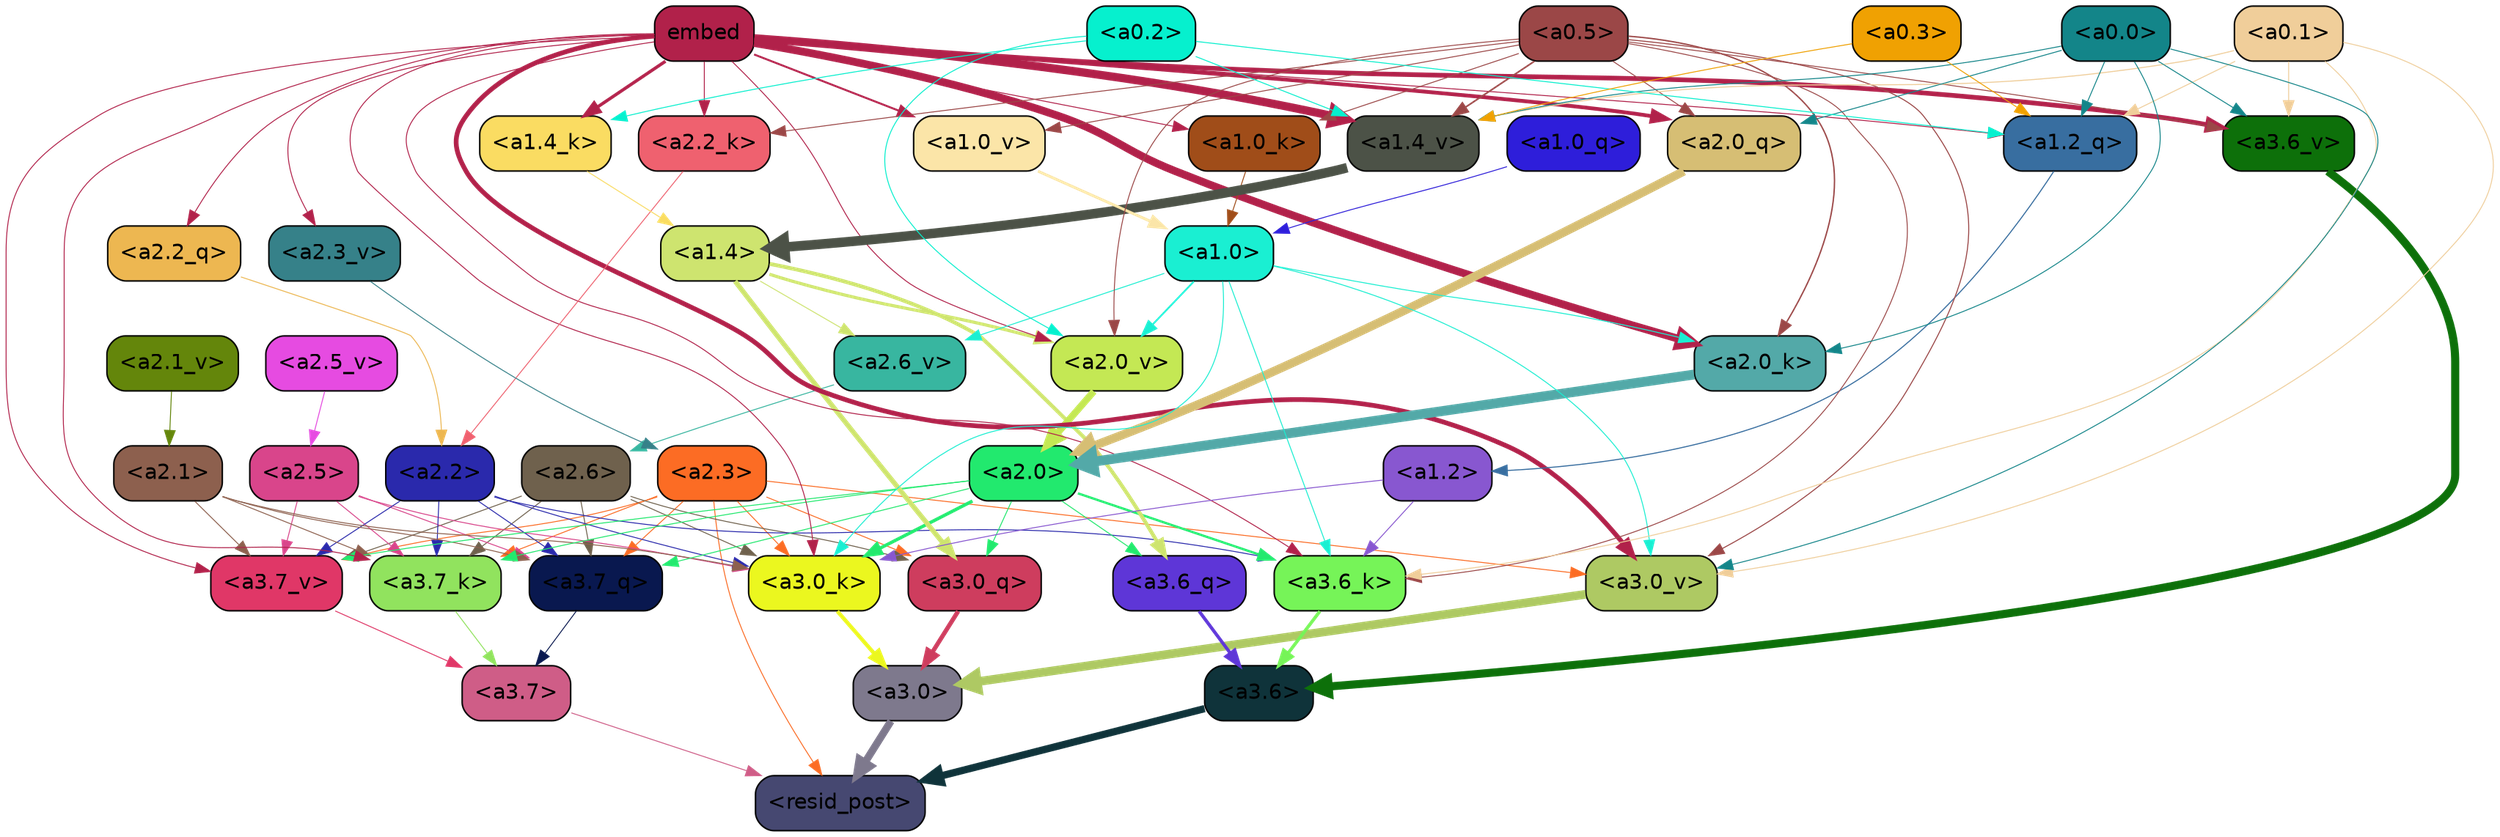 strict digraph "" {
	graph [bgcolor=transparent,
		layout=dot,
		overlap=false,
		splines=true
	];
	"<a3.7>"	[color=black,
		fillcolor="#cf5d87",
		fontname=Helvetica,
		shape=box,
		style="filled, rounded"];
	"<resid_post>"	[color=black,
		fillcolor="#464871",
		fontname=Helvetica,
		shape=box,
		style="filled, rounded"];
	"<a3.7>" -> "<resid_post>"	[color="#cf5d87",
		penwidth=0.6];
	"<a3.6>"	[color=black,
		fillcolor="#0f333a",
		fontname=Helvetica,
		shape=box,
		style="filled, rounded"];
	"<a3.6>" -> "<resid_post>"	[color="#0f333a",
		penwidth=4.7534414529800415];
	"<a3.0>"	[color=black,
		fillcolor="#7e798d",
		fontname=Helvetica,
		shape=box,
		style="filled, rounded"];
	"<a3.0>" -> "<resid_post>"	[color="#7e798d",
		penwidth=4.898576855659485];
	"<a2.3>"	[color=black,
		fillcolor="#fc6c24",
		fontname=Helvetica,
		shape=box,
		style="filled, rounded"];
	"<a2.3>" -> "<resid_post>"	[color="#fc6c24",
		penwidth=0.6];
	"<a3.7_q>"	[color=black,
		fillcolor="#09184f",
		fontname=Helvetica,
		shape=box,
		style="filled, rounded"];
	"<a2.3>" -> "<a3.7_q>"	[color="#fc6c24",
		penwidth=0.6];
	"<a3.0_q>"	[color=black,
		fillcolor="#ce3d5e",
		fontname=Helvetica,
		shape=box,
		style="filled, rounded"];
	"<a2.3>" -> "<a3.0_q>"	[color="#fc6c24",
		penwidth=0.6];
	"<a3.7_k>"	[color=black,
		fillcolor="#91e35e",
		fontname=Helvetica,
		shape=box,
		style="filled, rounded"];
	"<a2.3>" -> "<a3.7_k>"	[color="#fc6c24",
		penwidth=0.6];
	"<a3.0_k>"	[color=black,
		fillcolor="#ebf71f",
		fontname=Helvetica,
		shape=box,
		style="filled, rounded"];
	"<a2.3>" -> "<a3.0_k>"	[color="#fc6c24",
		penwidth=0.6];
	"<a3.7_v>"	[color=black,
		fillcolor="#e03767",
		fontname=Helvetica,
		shape=box,
		style="filled, rounded"];
	"<a2.3>" -> "<a3.7_v>"	[color="#fc6c24",
		penwidth=0.6];
	"<a3.0_v>"	[color=black,
		fillcolor="#aec963",
		fontname=Helvetica,
		shape=box,
		style="filled, rounded"];
	"<a2.3>" -> "<a3.0_v>"	[color="#fc6c24",
		penwidth=0.6];
	"<a3.7_q>" -> "<a3.7>"	[color="#09184f",
		penwidth=0.6];
	"<a3.6_q>"	[color=black,
		fillcolor="#5e36d7",
		fontname=Helvetica,
		shape=box,
		style="filled, rounded"];
	"<a3.6_q>" -> "<a3.6>"	[color="#5e36d7",
		penwidth=2.160832464694977];
	"<a3.0_q>" -> "<a3.0>"	[color="#ce3d5e",
		penwidth=2.870753765106201];
	"<a3.7_k>" -> "<a3.7>"	[color="#91e35e",
		penwidth=0.6];
	"<a3.6_k>"	[color=black,
		fillcolor="#76f458",
		fontname=Helvetica,
		shape=box,
		style="filled, rounded"];
	"<a3.6_k>" -> "<a3.6>"	[color="#76f458",
		penwidth=2.13908451795578];
	"<a3.0_k>" -> "<a3.0>"	[color="#ebf71f",
		penwidth=2.520303964614868];
	"<a3.7_v>" -> "<a3.7>"	[color="#e03767",
		penwidth=0.6];
	"<a3.6_v>"	[color=black,
		fillcolor="#0d700a",
		fontname=Helvetica,
		shape=box,
		style="filled, rounded"];
	"<a3.6_v>" -> "<a3.6>"	[color="#0d700a",
		penwidth=5.297133803367615];
	"<a3.0_v>" -> "<a3.0>"	[color="#aec963",
		penwidth=5.680712580680847];
	"<a2.6>"	[color=black,
		fillcolor="#6f614d",
		fontname=Helvetica,
		shape=box,
		style="filled, rounded"];
	"<a2.6>" -> "<a3.7_q>"	[color="#6f614d",
		penwidth=0.6];
	"<a2.6>" -> "<a3.0_q>"	[color="#6f614d",
		penwidth=0.6];
	"<a2.6>" -> "<a3.7_k>"	[color="#6f614d",
		penwidth=0.6];
	"<a2.6>" -> "<a3.0_k>"	[color="#6f614d",
		penwidth=0.6];
	"<a2.6>" -> "<a3.7_v>"	[color="#6f614d",
		penwidth=0.6];
	"<a2.5>"	[color=black,
		fillcolor="#d9458b",
		fontname=Helvetica,
		shape=box,
		style="filled, rounded"];
	"<a2.5>" -> "<a3.7_q>"	[color="#d9458b",
		penwidth=0.6];
	"<a2.5>" -> "<a3.7_k>"	[color="#d9458b",
		penwidth=0.6];
	"<a2.5>" -> "<a3.0_k>"	[color="#d9458b",
		penwidth=0.6];
	"<a2.5>" -> "<a3.7_v>"	[color="#d9458b",
		penwidth=0.6];
	"<a2.2>"	[color=black,
		fillcolor="#2a29ac",
		fontname=Helvetica,
		shape=box,
		style="filled, rounded"];
	"<a2.2>" -> "<a3.7_q>"	[color="#2a29ac",
		penwidth=0.6];
	"<a2.2>" -> "<a3.7_k>"	[color="#2a29ac",
		penwidth=0.6];
	"<a2.2>" -> "<a3.6_k>"	[color="#2a29ac",
		penwidth=0.6];
	"<a2.2>" -> "<a3.0_k>"	[color="#2a29ac",
		penwidth=0.6];
	"<a2.2>" -> "<a3.7_v>"	[color="#2a29ac",
		penwidth=0.6];
	"<a2.1>"	[color=black,
		fillcolor="#8d604e",
		fontname=Helvetica,
		shape=box,
		style="filled, rounded"];
	"<a2.1>" -> "<a3.7_q>"	[color="#8d604e",
		penwidth=0.6];
	"<a2.1>" -> "<a3.7_k>"	[color="#8d604e",
		penwidth=0.6];
	"<a2.1>" -> "<a3.0_k>"	[color="#8d604e",
		penwidth=0.6];
	"<a2.1>" -> "<a3.7_v>"	[color="#8d604e",
		penwidth=0.6];
	"<a2.0>"	[color=black,
		fillcolor="#22e96e",
		fontname=Helvetica,
		shape=box,
		style="filled, rounded"];
	"<a2.0>" -> "<a3.7_q>"	[color="#22e96e",
		penwidth=0.6];
	"<a2.0>" -> "<a3.6_q>"	[color="#22e96e",
		penwidth=0.6];
	"<a2.0>" -> "<a3.0_q>"	[color="#22e96e",
		penwidth=0.6];
	"<a2.0>" -> "<a3.7_k>"	[color="#22e96e",
		penwidth=0.6];
	"<a2.0>" -> "<a3.6_k>"	[color="#22e96e",
		penwidth=1.4855384826660156];
	"<a2.0>" -> "<a3.0_k>"	[color="#22e96e",
		penwidth=2.142689883708954];
	"<a2.0>" -> "<a3.7_v>"	[color="#22e96e",
		penwidth=0.6];
	"<a1.4>"	[color=black,
		fillcolor="#cee46f",
		fontname=Helvetica,
		shape=box,
		style="filled, rounded"];
	"<a1.4>" -> "<a3.6_q>"	[color="#cee46f",
		penwidth=2.4767253398895264];
	"<a1.4>" -> "<a3.0_q>"	[color="#cee46f",
		penwidth=3.192750334739685];
	"<a2.6_v>"	[color=black,
		fillcolor="#38b6a0",
		fontname=Helvetica,
		shape=box,
		style="filled, rounded"];
	"<a1.4>" -> "<a2.6_v>"	[color="#cee46f",
		penwidth=0.6];
	"<a2.0_v>"	[color=black,
		fillcolor="#c4e854",
		fontname=Helvetica,
		shape=box,
		style="filled, rounded"];
	"<a1.4>" -> "<a2.0_v>"	[color="#cee46f",
		penwidth=2.0349366441369057];
	embed	[color=black,
		fillcolor="#b1214a",
		fontname=Helvetica,
		shape=box,
		style="filled, rounded"];
	embed -> "<a3.7_k>"	[color="#b1214a",
		penwidth=0.6];
	embed -> "<a3.6_k>"	[color="#b1214a",
		penwidth=0.6];
	embed -> "<a3.0_k>"	[color="#b1214a",
		penwidth=0.6015868484973907];
	embed -> "<a3.7_v>"	[color="#b1214a",
		penwidth=0.6];
	embed -> "<a3.6_v>"	[color="#b1214a",
		penwidth=3.067279100418091];
	embed -> "<a3.0_v>"	[color="#b1214a",
		penwidth=3.0891895294189453];
	"<a2.2_q>"	[color=black,
		fillcolor="#edb751",
		fontname=Helvetica,
		shape=box,
		style="filled, rounded"];
	embed -> "<a2.2_q>"	[color="#b1214a",
		penwidth=0.6];
	"<a2.0_q>"	[color=black,
		fillcolor="#d6be74",
		fontname=Helvetica,
		shape=box,
		style="filled, rounded"];
	embed -> "<a2.0_q>"	[color="#b1214a",
		penwidth=2.482962191104889];
	"<a2.2_k>"	[color=black,
		fillcolor="#ef616f",
		fontname=Helvetica,
		shape=box,
		style="filled, rounded"];
	embed -> "<a2.2_k>"	[color="#b1214a",
		penwidth=0.6];
	"<a2.0_k>"	[color=black,
		fillcolor="#53a9a8",
		fontname=Helvetica,
		shape=box,
		style="filled, rounded"];
	embed -> "<a2.0_k>"	[color="#b1214a",
		penwidth=5.09069561958313];
	"<a2.3_v>"	[color=black,
		fillcolor="#368189",
		fontname=Helvetica,
		shape=box,
		style="filled, rounded"];
	embed -> "<a2.3_v>"	[color="#b1214a",
		penwidth=0.6];
	embed -> "<a2.0_v>"	[color="#b1214a",
		penwidth=0.6];
	"<a1.2_q>"	[color=black,
		fillcolor="#386ea0",
		fontname=Helvetica,
		shape=box,
		style="filled, rounded"];
	embed -> "<a1.2_q>"	[color="#b1214a",
		penwidth=0.6];
	"<a1.4_k>"	[color=black,
		fillcolor="#fadc62",
		fontname=Helvetica,
		shape=box,
		style="filled, rounded"];
	embed -> "<a1.4_k>"	[color="#b1214a",
		penwidth=2.0865602493286133];
	"<a1.0_k>"	[color=black,
		fillcolor="#a04d19",
		fontname=Helvetica,
		shape=box,
		style="filled, rounded"];
	embed -> "<a1.0_k>"	[color="#b1214a",
		penwidth=0.6];
	"<a1.4_v>"	[color=black,
		fillcolor="#4c5247",
		fontname=Helvetica,
		shape=box,
		style="filled, rounded"];
	embed -> "<a1.4_v>"	[color="#b1214a",
		penwidth=5.391523122787476];
	"<a1.0_v>"	[color=black,
		fillcolor="#fbe5a8",
		fontname=Helvetica,
		shape=box,
		style="filled, rounded"];
	embed -> "<a1.0_v>"	[color="#b1214a",
		penwidth=1.2820317149162292];
	"<a1.2>"	[color=black,
		fillcolor="#8857d0",
		fontname=Helvetica,
		shape=box,
		style="filled, rounded"];
	"<a1.2>" -> "<a3.6_k>"	[color="#8857d0",
		penwidth=0.6];
	"<a1.2>" -> "<a3.0_k>"	[color="#8857d0",
		penwidth=0.6];
	"<a1.0>"	[color=black,
		fillcolor="#1aefd2",
		fontname=Helvetica,
		shape=box,
		style="filled, rounded"];
	"<a1.0>" -> "<a3.6_k>"	[color="#1aefd2",
		penwidth=0.6];
	"<a1.0>" -> "<a3.0_k>"	[color="#1aefd2",
		penwidth=0.6];
	"<a1.0>" -> "<a3.0_v>"	[color="#1aefd2",
		penwidth=0.6];
	"<a1.0>" -> "<a2.0_k>"	[color="#1aefd2",
		penwidth=0.6];
	"<a1.0>" -> "<a2.6_v>"	[color="#1aefd2",
		penwidth=0.6];
	"<a1.0>" -> "<a2.0_v>"	[color="#1aefd2",
		penwidth=1.1342760920524597];
	"<a0.5>"	[color=black,
		fillcolor="#9b4747",
		fontname=Helvetica,
		shape=box,
		style="filled, rounded"];
	"<a0.5>" -> "<a3.6_k>"	[color="#9b4747",
		penwidth=0.6];
	"<a0.5>" -> "<a3.6_v>"	[color="#9b4747",
		penwidth=0.6];
	"<a0.5>" -> "<a3.0_v>"	[color="#9b4747",
		penwidth=0.6549575447570533];
	"<a0.5>" -> "<a2.0_q>"	[color="#9b4747",
		penwidth=0.6];
	"<a0.5>" -> "<a2.2_k>"	[color="#9b4747",
		penwidth=0.6];
	"<a0.5>" -> "<a2.0_k>"	[color="#9b4747",
		penwidth=0.8980485796928406];
	"<a0.5>" -> "<a2.0_v>"	[color="#9b4747",
		penwidth=0.6];
	"<a0.5>" -> "<a1.0_k>"	[color="#9b4747",
		penwidth=0.6];
	"<a0.5>" -> "<a1.4_v>"	[color="#9b4747",
		penwidth=1.060444712638855];
	"<a0.5>" -> "<a1.0_v>"	[color="#9b4747",
		penwidth=0.6];
	"<a0.1>"	[color=black,
		fillcolor="#f0ce9a",
		fontname=Helvetica,
		shape=box,
		style="filled, rounded"];
	"<a0.1>" -> "<a3.6_k>"	[color="#f0ce9a",
		penwidth=0.6];
	"<a0.1>" -> "<a3.6_v>"	[color="#f0ce9a",
		penwidth=0.6];
	"<a0.1>" -> "<a3.0_v>"	[color="#f0ce9a",
		penwidth=0.6];
	"<a0.1>" -> "<a1.2_q>"	[color="#f0ce9a",
		penwidth=0.6];
	"<a0.1>" -> "<a1.4_v>"	[color="#f0ce9a",
		penwidth=0.6688870191574097];
	"<a0.0>"	[color=black,
		fillcolor="#138589",
		fontname=Helvetica,
		shape=box,
		style="filled, rounded"];
	"<a0.0>" -> "<a3.6_v>"	[color="#138589",
		penwidth=0.6];
	"<a0.0>" -> "<a3.0_v>"	[color="#138589",
		penwidth=0.6];
	"<a0.0>" -> "<a2.0_q>"	[color="#138589",
		penwidth=0.6];
	"<a0.0>" -> "<a2.0_k>"	[color="#138589",
		penwidth=0.6];
	"<a0.0>" -> "<a1.2_q>"	[color="#138589",
		penwidth=0.6];
	"<a0.0>" -> "<a1.4_v>"	[color="#138589",
		penwidth=0.6];
	"<a2.2_q>" -> "<a2.2>"	[color="#edb751",
		penwidth=0.6];
	"<a2.0_q>" -> "<a2.0>"	[color="#d6be74",
		penwidth=5.653985500335693];
	"<a2.2_k>" -> "<a2.2>"	[color="#ef616f",
		penwidth=0.6];
	"<a2.0_k>" -> "<a2.0>"	[color="#53a9a8",
		penwidth=6.397904872894287];
	"<a2.6_v>" -> "<a2.6>"	[color="#38b6a0",
		penwidth=0.6];
	"<a2.5_v>"	[color=black,
		fillcolor="#e64be1",
		fontname=Helvetica,
		shape=box,
		style="filled, rounded"];
	"<a2.5_v>" -> "<a2.5>"	[color="#e64be1",
		penwidth=0.6];
	"<a2.3_v>" -> "<a2.3>"	[color="#368189",
		penwidth=0.6];
	"<a2.1_v>"	[color=black,
		fillcolor="#64860b",
		fontname=Helvetica,
		shape=box,
		style="filled, rounded"];
	"<a2.1_v>" -> "<a2.1>"	[color="#64860b",
		penwidth=0.6];
	"<a2.0_v>" -> "<a2.0>"	[color="#c4e854",
		penwidth=4.48047137260437];
	"<a0.2>"	[color=black,
		fillcolor="#06f0ce",
		fontname=Helvetica,
		shape=box,
		style="filled, rounded"];
	"<a0.2>" -> "<a2.0_v>"	[color="#06f0ce",
		penwidth=0.6];
	"<a0.2>" -> "<a1.2_q>"	[color="#06f0ce",
		penwidth=0.6];
	"<a0.2>" -> "<a1.4_k>"	[color="#06f0ce",
		penwidth=0.6];
	"<a0.2>" -> "<a1.4_v>"	[color="#06f0ce",
		penwidth=0.6];
	"<a1.2_q>" -> "<a1.2>"	[color="#386ea0",
		penwidth=0.702675461769104];
	"<a1.0_q>"	[color=black,
		fillcolor="#2e1eda",
		fontname=Helvetica,
		shape=box,
		style="filled, rounded"];
	"<a1.0_q>" -> "<a1.0>"	[color="#2e1eda",
		penwidth=0.6];
	"<a1.4_k>" -> "<a1.4>"	[color="#fadc62",
		penwidth=0.6];
	"<a1.0_k>" -> "<a1.0>"	[color="#a04d19",
		penwidth=0.6];
	"<a1.4_v>" -> "<a1.4>"	[color="#4c5247",
		penwidth=6.273579955101013];
	"<a1.0_v>" -> "<a1.0>"	[color="#fbe5a8",
		penwidth=1.7821020036935806];
	"<a0.3>"	[color=black,
		fillcolor="#f0a102",
		fontname=Helvetica,
		shape=box,
		style="filled, rounded"];
	"<a0.3>" -> "<a1.2_q>"	[color="#f0a102",
		penwidth=0.6];
	"<a0.3>" -> "<a1.4_v>"	[color="#f0a102",
		penwidth=0.6];
}
